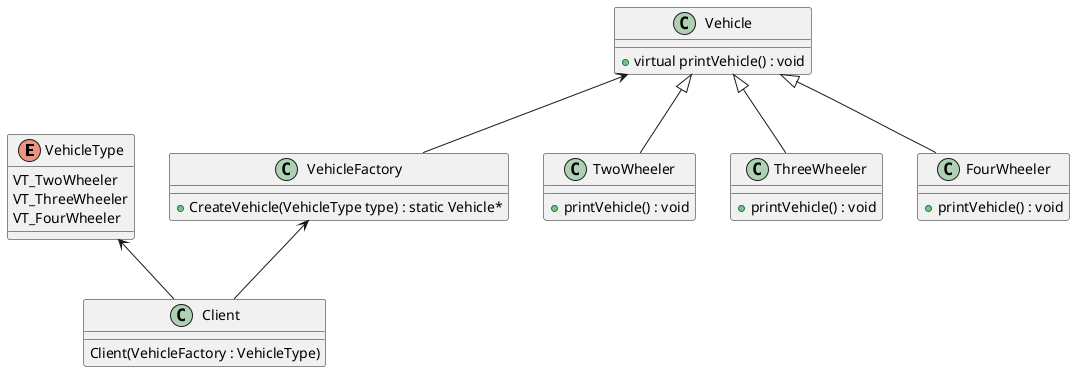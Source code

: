 @startuml


enum VehicleType {
    VT_TwoWheeler
    VT_ThreeWheeler
    VT_FourWheeler
}

class Vehicle{
    + virtual printVehicle() : void
}

class VehicleFactory {
    + CreateVehicle(VehicleType type) : static Vehicle*

}

class TwoWheeler {
    + printVehicle() : void
}

class ThreeWheeler {
    + printVehicle() : void
}

class FourWheeler {
    + printVehicle() : void
}

Vehicle <|-- TwoWheeler
Vehicle <|-- ThreeWheeler
Vehicle <|-- FourWheeler


class Client {
    Client(VehicleFactory : VehicleType)
    
}

VehicleFactory <-- Client
VehicleType <-- Client
Vehicle <-- VehicleFactory











@enduml